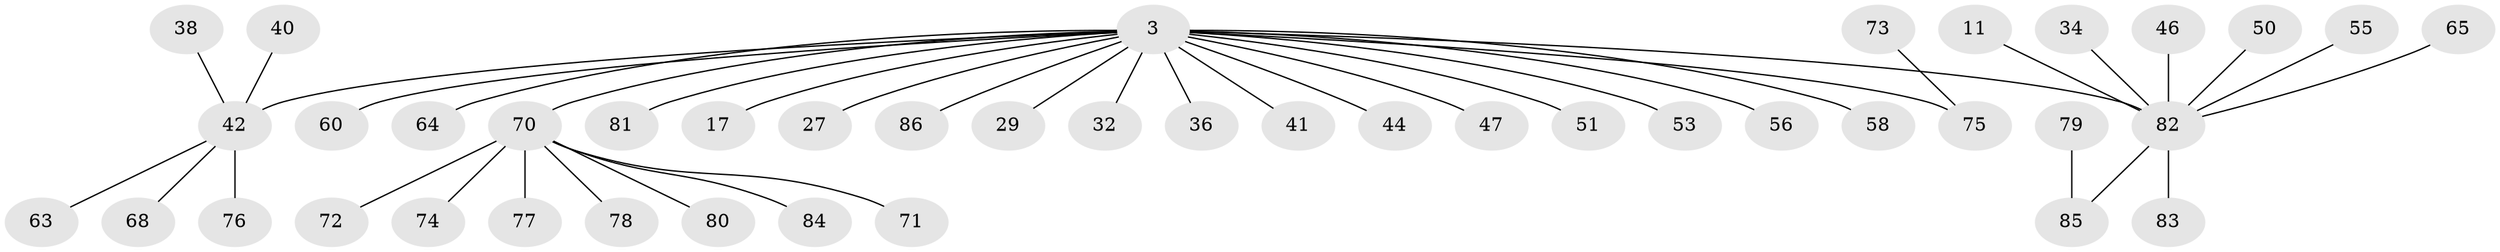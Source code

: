// original degree distribution, {9: 0.011627906976744186, 8: 0.023255813953488372, 22: 0.011627906976744186, 3: 0.10465116279069768, 4: 0.023255813953488372, 1: 0.6511627906976745, 2: 0.1511627906976744, 5: 0.023255813953488372}
// Generated by graph-tools (version 1.1) at 2025/48/03/09/25 04:48:14]
// undirected, 43 vertices, 42 edges
graph export_dot {
graph [start="1"]
  node [color=gray90,style=filled];
  3;
  11;
  17;
  27 [super="+8"];
  29;
  32;
  34 [super="+23"];
  36;
  38;
  40;
  41 [super="+21"];
  42 [super="+37"];
  44;
  46;
  47;
  50 [super="+18+43"];
  51 [super="+12"];
  53;
  55;
  56 [super="+52"];
  58;
  60 [super="+28"];
  63;
  64;
  65;
  68;
  70 [super="+69"];
  71;
  72;
  73;
  74;
  75 [super="+25+30+45"];
  76;
  77;
  78;
  79;
  80;
  81;
  82 [super="+35"];
  83;
  84;
  85 [super="+10+61"];
  86 [super="+66"];
  3 -- 17;
  3 -- 29;
  3 -- 32;
  3 -- 36;
  3 -- 42 [weight=2];
  3 -- 44;
  3 -- 47;
  3 -- 53;
  3 -- 58;
  3 -- 64;
  3 -- 81;
  3 -- 82 [weight=2];
  3 -- 75;
  3 -- 27;
  3 -- 51;
  3 -- 41;
  3 -- 60;
  3 -- 56;
  3 -- 86;
  3 -- 70;
  11 -- 82;
  34 -- 82;
  38 -- 42;
  40 -- 42;
  42 -- 63;
  42 -- 76;
  42 -- 68;
  46 -- 82;
  50 -- 82;
  55 -- 82;
  65 -- 82;
  70 -- 71;
  70 -- 72;
  70 -- 74;
  70 -- 77;
  70 -- 78;
  70 -- 80;
  70 -- 84;
  73 -- 75;
  79 -- 85;
  82 -- 83;
  82 -- 85;
}
